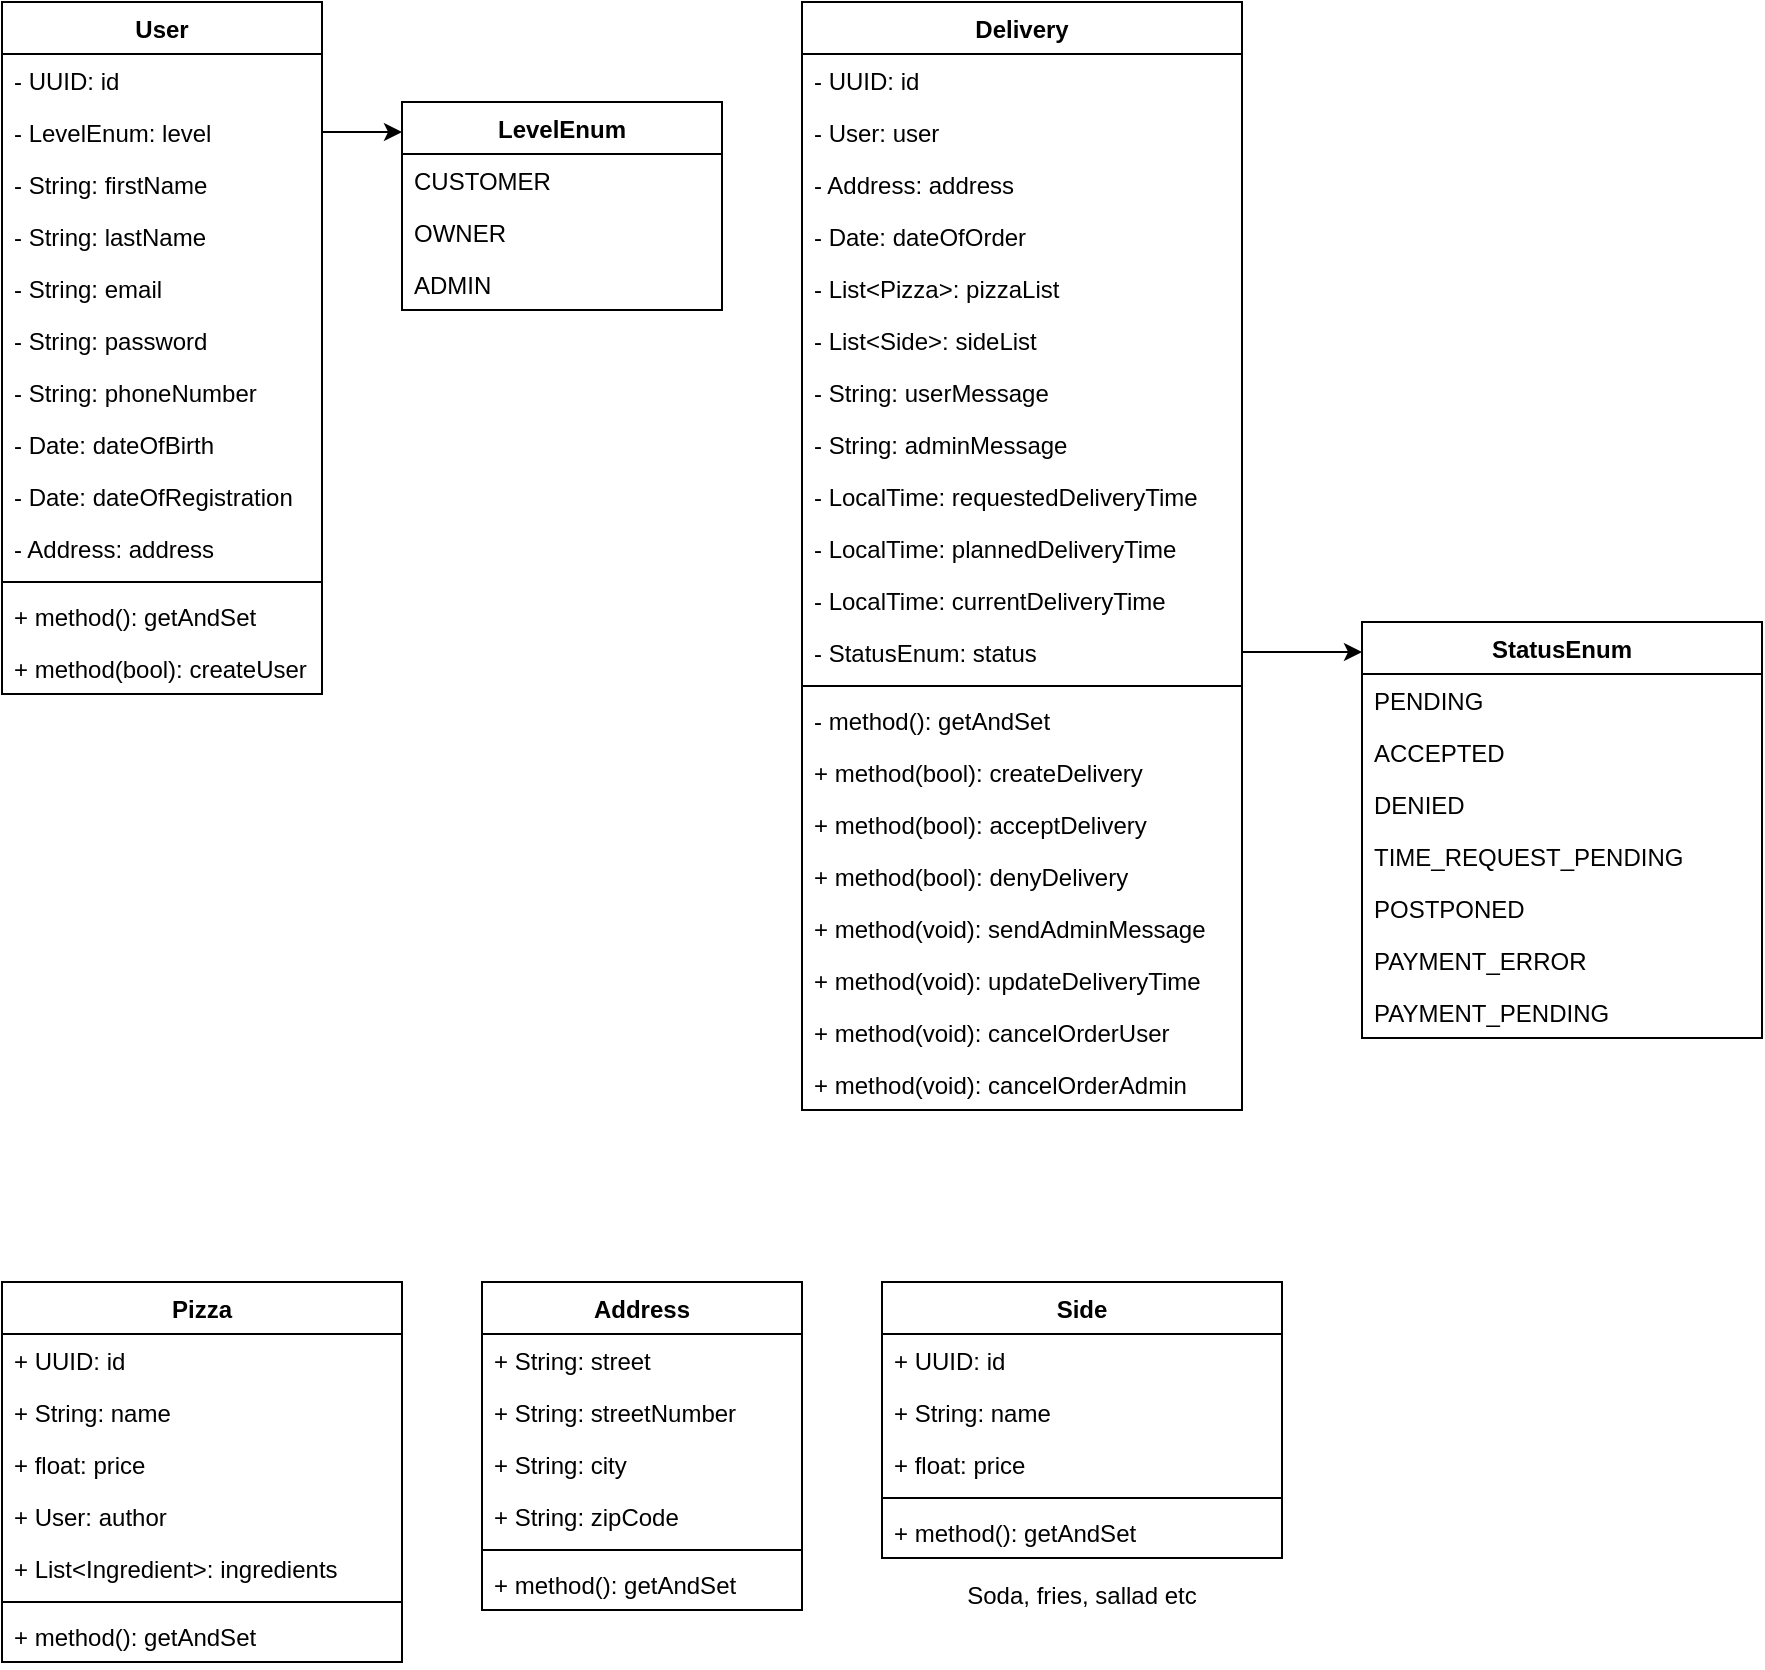 <mxfile version="14.0.1" type="github">
  <diagram id="C5RBs43oDa-KdzZeNtuy" name="Page-1">
    <mxGraphModel dx="1185" dy="588" grid="1" gridSize="10" guides="1" tooltips="1" connect="1" arrows="1" fold="1" page="1" pageScale="1" pageWidth="4681" pageHeight="3300" math="0" shadow="0">
      <root>
        <mxCell id="WIyWlLk6GJQsqaUBKTNV-0" />
        <mxCell id="WIyWlLk6GJQsqaUBKTNV-1" parent="WIyWlLk6GJQsqaUBKTNV-0" />
        <mxCell id="FCMdOEFJJCt2DHpT2JPo-0" value="User" style="swimlane;fontStyle=1;align=center;verticalAlign=top;childLayout=stackLayout;horizontal=1;startSize=26;horizontalStack=0;resizeParent=1;resizeParentMax=0;resizeLast=0;collapsible=1;marginBottom=0;" parent="WIyWlLk6GJQsqaUBKTNV-1" vertex="1">
          <mxGeometry x="160" y="120" width="160" height="346" as="geometry" />
        </mxCell>
        <mxCell id="FCMdOEFJJCt2DHpT2JPo-1" value="- UUID: id&#xa;" style="text;strokeColor=none;fillColor=none;align=left;verticalAlign=top;spacingLeft=4;spacingRight=4;overflow=hidden;rotatable=0;points=[[0,0.5],[1,0.5]];portConstraint=eastwest;" parent="FCMdOEFJJCt2DHpT2JPo-0" vertex="1">
          <mxGeometry y="26" width="160" height="26" as="geometry" />
        </mxCell>
        <mxCell id="FCMdOEFJJCt2DHpT2JPo-34" value="- LevelEnum: level&#xa;" style="text;strokeColor=none;fillColor=none;align=left;verticalAlign=top;spacingLeft=4;spacingRight=4;overflow=hidden;rotatable=0;points=[[0,0.5],[1,0.5]];portConstraint=eastwest;" parent="FCMdOEFJJCt2DHpT2JPo-0" vertex="1">
          <mxGeometry y="52" width="160" height="26" as="geometry" />
        </mxCell>
        <mxCell id="FCMdOEFJJCt2DHpT2JPo-6" value="- String: firstName" style="text;strokeColor=none;fillColor=none;align=left;verticalAlign=top;spacingLeft=4;spacingRight=4;overflow=hidden;rotatable=0;points=[[0,0.5],[1,0.5]];portConstraint=eastwest;" parent="FCMdOEFJJCt2DHpT2JPo-0" vertex="1">
          <mxGeometry y="78" width="160" height="26" as="geometry" />
        </mxCell>
        <mxCell id="FCMdOEFJJCt2DHpT2JPo-7" value="- String: lastName" style="text;strokeColor=none;fillColor=none;align=left;verticalAlign=top;spacingLeft=4;spacingRight=4;overflow=hidden;rotatable=0;points=[[0,0.5],[1,0.5]];portConstraint=eastwest;" parent="FCMdOEFJJCt2DHpT2JPo-0" vertex="1">
          <mxGeometry y="104" width="160" height="26" as="geometry" />
        </mxCell>
        <mxCell id="FCMdOEFJJCt2DHpT2JPo-8" value="- String: email&#xa;" style="text;strokeColor=none;fillColor=none;align=left;verticalAlign=top;spacingLeft=4;spacingRight=4;overflow=hidden;rotatable=0;points=[[0,0.5],[1,0.5]];portConstraint=eastwest;" parent="FCMdOEFJJCt2DHpT2JPo-0" vertex="1">
          <mxGeometry y="130" width="160" height="26" as="geometry" />
        </mxCell>
        <mxCell id="FCMdOEFJJCt2DHpT2JPo-9" value="- String: password" style="text;strokeColor=none;fillColor=none;align=left;verticalAlign=top;spacingLeft=4;spacingRight=4;overflow=hidden;rotatable=0;points=[[0,0.5],[1,0.5]];portConstraint=eastwest;" parent="FCMdOEFJJCt2DHpT2JPo-0" vertex="1">
          <mxGeometry y="156" width="160" height="26" as="geometry" />
        </mxCell>
        <mxCell id="FCMdOEFJJCt2DHpT2JPo-10" value="- String: phoneNumber&#xa;" style="text;strokeColor=none;fillColor=none;align=left;verticalAlign=top;spacingLeft=4;spacingRight=4;overflow=hidden;rotatable=0;points=[[0,0.5],[1,0.5]];portConstraint=eastwest;" parent="FCMdOEFJJCt2DHpT2JPo-0" vertex="1">
          <mxGeometry y="182" width="160" height="26" as="geometry" />
        </mxCell>
        <mxCell id="FCMdOEFJJCt2DHpT2JPo-13" value="- Date: dateOfBirth&#xa;" style="text;strokeColor=none;fillColor=none;align=left;verticalAlign=top;spacingLeft=4;spacingRight=4;overflow=hidden;rotatable=0;points=[[0,0.5],[1,0.5]];portConstraint=eastwest;" parent="FCMdOEFJJCt2DHpT2JPo-0" vertex="1">
          <mxGeometry y="208" width="160" height="26" as="geometry" />
        </mxCell>
        <mxCell id="FCMdOEFJJCt2DHpT2JPo-14" value="- Date: dateOfRegistration&#xa;" style="text;strokeColor=none;fillColor=none;align=left;verticalAlign=top;spacingLeft=4;spacingRight=4;overflow=hidden;rotatable=0;points=[[0,0.5],[1,0.5]];portConstraint=eastwest;" parent="FCMdOEFJJCt2DHpT2JPo-0" vertex="1">
          <mxGeometry y="234" width="160" height="26" as="geometry" />
        </mxCell>
        <mxCell id="FCMdOEFJJCt2DHpT2JPo-15" value="- Address: address&#xa;" style="text;strokeColor=none;fillColor=none;align=left;verticalAlign=top;spacingLeft=4;spacingRight=4;overflow=hidden;rotatable=0;points=[[0,0.5],[1,0.5]];portConstraint=eastwest;" parent="FCMdOEFJJCt2DHpT2JPo-0" vertex="1">
          <mxGeometry y="260" width="160" height="26" as="geometry" />
        </mxCell>
        <mxCell id="FCMdOEFJJCt2DHpT2JPo-2" value="" style="line;strokeWidth=1;fillColor=none;align=left;verticalAlign=middle;spacingTop=-1;spacingLeft=3;spacingRight=3;rotatable=0;labelPosition=right;points=[];portConstraint=eastwest;" parent="FCMdOEFJJCt2DHpT2JPo-0" vertex="1">
          <mxGeometry y="286" width="160" height="8" as="geometry" />
        </mxCell>
        <mxCell id="FCMdOEFJJCt2DHpT2JPo-17" value="+ method(): getAndSet&#xa;" style="text;strokeColor=none;fillColor=none;align=left;verticalAlign=top;spacingLeft=4;spacingRight=4;overflow=hidden;rotatable=0;points=[[0,0.5],[1,0.5]];portConstraint=eastwest;" parent="FCMdOEFJJCt2DHpT2JPo-0" vertex="1">
          <mxGeometry y="294" width="160" height="26" as="geometry" />
        </mxCell>
        <mxCell id="Oqp4G_38zjIBeIka-5RW-20" value="+ method(bool): createUser" style="text;strokeColor=none;fillColor=none;align=left;verticalAlign=top;spacingLeft=4;spacingRight=4;overflow=hidden;rotatable=0;points=[[0,0.5],[1,0.5]];portConstraint=eastwest;" vertex="1" parent="FCMdOEFJJCt2DHpT2JPo-0">
          <mxGeometry y="320" width="160" height="26" as="geometry" />
        </mxCell>
        <mxCell id="FCMdOEFJJCt2DHpT2JPo-19" value="Pizza" style="swimlane;fontStyle=1;align=center;verticalAlign=top;childLayout=stackLayout;horizontal=1;startSize=26;horizontalStack=0;resizeParent=1;resizeParentMax=0;resizeLast=0;collapsible=1;marginBottom=0;" parent="WIyWlLk6GJQsqaUBKTNV-1" vertex="1">
          <mxGeometry x="160" y="760" width="200" height="190" as="geometry" />
        </mxCell>
        <mxCell id="FCMdOEFJJCt2DHpT2JPo-20" value="+ UUID: id&#xa;" style="text;strokeColor=none;fillColor=none;align=left;verticalAlign=top;spacingLeft=4;spacingRight=4;overflow=hidden;rotatable=0;points=[[0,0.5],[1,0.5]];portConstraint=eastwest;" parent="FCMdOEFJJCt2DHpT2JPo-19" vertex="1">
          <mxGeometry y="26" width="200" height="26" as="geometry" />
        </mxCell>
        <mxCell id="FCMdOEFJJCt2DHpT2JPo-21" value="+ String: name" style="text;strokeColor=none;fillColor=none;align=left;verticalAlign=top;spacingLeft=4;spacingRight=4;overflow=hidden;rotatable=0;points=[[0,0.5],[1,0.5]];portConstraint=eastwest;" parent="FCMdOEFJJCt2DHpT2JPo-19" vertex="1">
          <mxGeometry y="52" width="200" height="26" as="geometry" />
        </mxCell>
        <mxCell id="FCMdOEFJJCt2DHpT2JPo-22" value="+ float: price" style="text;strokeColor=none;fillColor=none;align=left;verticalAlign=top;spacingLeft=4;spacingRight=4;overflow=hidden;rotatable=0;points=[[0,0.5],[1,0.5]];portConstraint=eastwest;" parent="FCMdOEFJJCt2DHpT2JPo-19" vertex="1">
          <mxGeometry y="78" width="200" height="26" as="geometry" />
        </mxCell>
        <mxCell id="FCMdOEFJJCt2DHpT2JPo-23" value="+ User: author&#xa;" style="text;strokeColor=none;fillColor=none;align=left;verticalAlign=top;spacingLeft=4;spacingRight=4;overflow=hidden;rotatable=0;points=[[0,0.5],[1,0.5]];portConstraint=eastwest;" parent="FCMdOEFJJCt2DHpT2JPo-19" vertex="1">
          <mxGeometry y="104" width="200" height="26" as="geometry" />
        </mxCell>
        <mxCell id="FCMdOEFJJCt2DHpT2JPo-25" value="+ List&lt;Ingredient&gt;: ingredients&#xa;" style="text;strokeColor=none;fillColor=none;align=left;verticalAlign=top;spacingLeft=4;spacingRight=4;overflow=hidden;rotatable=0;points=[[0,0.5],[1,0.5]];portConstraint=eastwest;" parent="FCMdOEFJJCt2DHpT2JPo-19" vertex="1">
          <mxGeometry y="130" width="200" height="26" as="geometry" />
        </mxCell>
        <mxCell id="FCMdOEFJJCt2DHpT2JPo-29" value="" style="line;strokeWidth=1;fillColor=none;align=left;verticalAlign=middle;spacingTop=-1;spacingLeft=3;spacingRight=3;rotatable=0;labelPosition=right;points=[];portConstraint=eastwest;" parent="FCMdOEFJJCt2DHpT2JPo-19" vertex="1">
          <mxGeometry y="156" width="200" height="8" as="geometry" />
        </mxCell>
        <mxCell id="FCMdOEFJJCt2DHpT2JPo-30" value="+ method(): getAndSet&#xa;" style="text;strokeColor=none;fillColor=none;align=left;verticalAlign=top;spacingLeft=4;spacingRight=4;overflow=hidden;rotatable=0;points=[[0,0.5],[1,0.5]];portConstraint=eastwest;" parent="FCMdOEFJJCt2DHpT2JPo-19" vertex="1">
          <mxGeometry y="164" width="200" height="26" as="geometry" />
        </mxCell>
        <mxCell id="FCMdOEFJJCt2DHpT2JPo-35" value="Address" style="swimlane;fontStyle=1;align=center;verticalAlign=top;childLayout=stackLayout;horizontal=1;startSize=26;horizontalStack=0;resizeParent=1;resizeParentMax=0;resizeLast=0;collapsible=1;marginBottom=0;" parent="WIyWlLk6GJQsqaUBKTNV-1" vertex="1">
          <mxGeometry x="400" y="760" width="160" height="164" as="geometry" />
        </mxCell>
        <mxCell id="FCMdOEFJJCt2DHpT2JPo-37" value="+ String: street" style="text;strokeColor=none;fillColor=none;align=left;verticalAlign=top;spacingLeft=4;spacingRight=4;overflow=hidden;rotatable=0;points=[[0,0.5],[1,0.5]];portConstraint=eastwest;" parent="FCMdOEFJJCt2DHpT2JPo-35" vertex="1">
          <mxGeometry y="26" width="160" height="26" as="geometry" />
        </mxCell>
        <mxCell id="FCMdOEFJJCt2DHpT2JPo-38" value="+ String: streetNumber" style="text;strokeColor=none;fillColor=none;align=left;verticalAlign=top;spacingLeft=4;spacingRight=4;overflow=hidden;rotatable=0;points=[[0,0.5],[1,0.5]];portConstraint=eastwest;" parent="FCMdOEFJJCt2DHpT2JPo-35" vertex="1">
          <mxGeometry y="52" width="160" height="26" as="geometry" />
        </mxCell>
        <mxCell id="FCMdOEFJJCt2DHpT2JPo-40" value="+ String: city&#xa;" style="text;strokeColor=none;fillColor=none;align=left;verticalAlign=top;spacingLeft=4;spacingRight=4;overflow=hidden;rotatable=0;points=[[0,0.5],[1,0.5]];portConstraint=eastwest;" parent="FCMdOEFJJCt2DHpT2JPo-35" vertex="1">
          <mxGeometry y="78" width="160" height="26" as="geometry" />
        </mxCell>
        <mxCell id="FCMdOEFJJCt2DHpT2JPo-41" value="+ String: zipCode&#xa;" style="text;strokeColor=none;fillColor=none;align=left;verticalAlign=top;spacingLeft=4;spacingRight=4;overflow=hidden;rotatable=0;points=[[0,0.5],[1,0.5]];portConstraint=eastwest;" parent="FCMdOEFJJCt2DHpT2JPo-35" vertex="1">
          <mxGeometry y="104" width="160" height="26" as="geometry" />
        </mxCell>
        <mxCell id="FCMdOEFJJCt2DHpT2JPo-44" value="" style="line;strokeWidth=1;fillColor=none;align=left;verticalAlign=middle;spacingTop=-1;spacingLeft=3;spacingRight=3;rotatable=0;labelPosition=right;points=[];portConstraint=eastwest;" parent="FCMdOEFJJCt2DHpT2JPo-35" vertex="1">
          <mxGeometry y="130" width="160" height="8" as="geometry" />
        </mxCell>
        <mxCell id="FCMdOEFJJCt2DHpT2JPo-45" value="+ method(): getAndSet&#xa;" style="text;strokeColor=none;fillColor=none;align=left;verticalAlign=top;spacingLeft=4;spacingRight=4;overflow=hidden;rotatable=0;points=[[0,0.5],[1,0.5]];portConstraint=eastwest;" parent="FCMdOEFJJCt2DHpT2JPo-35" vertex="1">
          <mxGeometry y="138" width="160" height="26" as="geometry" />
        </mxCell>
        <mxCell id="Oqp4G_38zjIBeIka-5RW-0" value="Delivery" style="swimlane;fontStyle=1;align=center;verticalAlign=top;childLayout=stackLayout;horizontal=1;startSize=26;horizontalStack=0;resizeParent=1;resizeParentMax=0;resizeLast=0;collapsible=1;marginBottom=0;" vertex="1" parent="WIyWlLk6GJQsqaUBKTNV-1">
          <mxGeometry x="560" y="120" width="220" height="554" as="geometry" />
        </mxCell>
        <mxCell id="Oqp4G_38zjIBeIka-5RW-1" value="- UUID: id&#xa;" style="text;strokeColor=none;fillColor=none;align=left;verticalAlign=top;spacingLeft=4;spacingRight=4;overflow=hidden;rotatable=0;points=[[0,0.5],[1,0.5]];portConstraint=eastwest;" vertex="1" parent="Oqp4G_38zjIBeIka-5RW-0">
          <mxGeometry y="26" width="220" height="26" as="geometry" />
        </mxCell>
        <mxCell id="Oqp4G_38zjIBeIka-5RW-3" value="- User: user" style="text;strokeColor=none;fillColor=none;align=left;verticalAlign=top;spacingLeft=4;spacingRight=4;overflow=hidden;rotatable=0;points=[[0,0.5],[1,0.5]];portConstraint=eastwest;" vertex="1" parent="Oqp4G_38zjIBeIka-5RW-0">
          <mxGeometry y="52" width="220" height="26" as="geometry" />
        </mxCell>
        <mxCell id="Oqp4G_38zjIBeIka-5RW-5" value="- Address: address" style="text;strokeColor=none;fillColor=none;align=left;verticalAlign=top;spacingLeft=4;spacingRight=4;overflow=hidden;rotatable=0;points=[[0,0.5],[1,0.5]];portConstraint=eastwest;" vertex="1" parent="Oqp4G_38zjIBeIka-5RW-0">
          <mxGeometry y="78" width="220" height="26" as="geometry" />
        </mxCell>
        <mxCell id="Oqp4G_38zjIBeIka-5RW-6" value="- Date: dateOfOrder" style="text;strokeColor=none;fillColor=none;align=left;verticalAlign=top;spacingLeft=4;spacingRight=4;overflow=hidden;rotatable=0;points=[[0,0.5],[1,0.5]];portConstraint=eastwest;" vertex="1" parent="Oqp4G_38zjIBeIka-5RW-0">
          <mxGeometry y="104" width="220" height="26" as="geometry" />
        </mxCell>
        <mxCell id="Oqp4G_38zjIBeIka-5RW-7" value="- List&lt;Pizza&gt;: pizzaList" style="text;strokeColor=none;fillColor=none;align=left;verticalAlign=top;spacingLeft=4;spacingRight=4;overflow=hidden;rotatable=0;points=[[0,0.5],[1,0.5]];portConstraint=eastwest;" vertex="1" parent="Oqp4G_38zjIBeIka-5RW-0">
          <mxGeometry y="130" width="220" height="26" as="geometry" />
        </mxCell>
        <mxCell id="Oqp4G_38zjIBeIka-5RW-8" value="- List&lt;Side&gt;: sideList" style="text;strokeColor=none;fillColor=none;align=left;verticalAlign=top;spacingLeft=4;spacingRight=4;overflow=hidden;rotatable=0;points=[[0,0.5],[1,0.5]];portConstraint=eastwest;" vertex="1" parent="Oqp4G_38zjIBeIka-5RW-0">
          <mxGeometry y="156" width="220" height="26" as="geometry" />
        </mxCell>
        <mxCell id="Oqp4G_38zjIBeIka-5RW-9" value="- String: userMessage" style="text;strokeColor=none;fillColor=none;align=left;verticalAlign=top;spacingLeft=4;spacingRight=4;overflow=hidden;rotatable=0;points=[[0,0.5],[1,0.5]];portConstraint=eastwest;" vertex="1" parent="Oqp4G_38zjIBeIka-5RW-0">
          <mxGeometry y="182" width="220" height="26" as="geometry" />
        </mxCell>
        <mxCell id="Oqp4G_38zjIBeIka-5RW-10" value="- String: adminMessage" style="text;strokeColor=none;fillColor=none;align=left;verticalAlign=top;spacingLeft=4;spacingRight=4;overflow=hidden;rotatable=0;points=[[0,0.5],[1,0.5]];portConstraint=eastwest;" vertex="1" parent="Oqp4G_38zjIBeIka-5RW-0">
          <mxGeometry y="208" width="220" height="26" as="geometry" />
        </mxCell>
        <mxCell id="Oqp4G_38zjIBeIka-5RW-22" value="- LocalTime: requestedDeliveryTime" style="text;strokeColor=none;fillColor=none;align=left;verticalAlign=top;spacingLeft=4;spacingRight=4;overflow=hidden;rotatable=0;points=[[0,0.5],[1,0.5]];portConstraint=eastwest;" vertex="1" parent="Oqp4G_38zjIBeIka-5RW-0">
          <mxGeometry y="234" width="220" height="26" as="geometry" />
        </mxCell>
        <mxCell id="Oqp4G_38zjIBeIka-5RW-14" value="- LocalTime: plannedDeliveryTime" style="text;strokeColor=none;fillColor=none;align=left;verticalAlign=top;spacingLeft=4;spacingRight=4;overflow=hidden;rotatable=0;points=[[0,0.5],[1,0.5]];portConstraint=eastwest;" vertex="1" parent="Oqp4G_38zjIBeIka-5RW-0">
          <mxGeometry y="260" width="220" height="26" as="geometry" />
        </mxCell>
        <mxCell id="Oqp4G_38zjIBeIka-5RW-15" value="- LocalTime: currentDeliveryTime" style="text;strokeColor=none;fillColor=none;align=left;verticalAlign=top;spacingLeft=4;spacingRight=4;overflow=hidden;rotatable=0;points=[[0,0.5],[1,0.5]];portConstraint=eastwest;" vertex="1" parent="Oqp4G_38zjIBeIka-5RW-0">
          <mxGeometry y="286" width="220" height="26" as="geometry" />
        </mxCell>
        <mxCell id="Oqp4G_38zjIBeIka-5RW-17" value="- StatusEnum: status" style="text;strokeColor=none;fillColor=none;align=left;verticalAlign=top;spacingLeft=4;spacingRight=4;overflow=hidden;rotatable=0;points=[[0,0.5],[1,0.5]];portConstraint=eastwest;" vertex="1" parent="Oqp4G_38zjIBeIka-5RW-0">
          <mxGeometry y="312" width="220" height="26" as="geometry" />
        </mxCell>
        <mxCell id="Oqp4G_38zjIBeIka-5RW-11" value="" style="line;strokeWidth=1;fillColor=none;align=left;verticalAlign=middle;spacingTop=-1;spacingLeft=3;spacingRight=3;rotatable=0;labelPosition=right;points=[];portConstraint=eastwest;" vertex="1" parent="Oqp4G_38zjIBeIka-5RW-0">
          <mxGeometry y="338" width="220" height="8" as="geometry" />
        </mxCell>
        <mxCell id="Oqp4G_38zjIBeIka-5RW-12" value="- method(): getAndSet&#xa;" style="text;strokeColor=none;fillColor=none;align=left;verticalAlign=top;spacingLeft=4;spacingRight=4;overflow=hidden;rotatable=0;points=[[0,0.5],[1,0.5]];portConstraint=eastwest;" vertex="1" parent="Oqp4G_38zjIBeIka-5RW-0">
          <mxGeometry y="346" width="220" height="26" as="geometry" />
        </mxCell>
        <mxCell id="Oqp4G_38zjIBeIka-5RW-21" value="+ method(bool): createDelivery&#xa;" style="text;strokeColor=none;fillColor=none;align=left;verticalAlign=top;spacingLeft=4;spacingRight=4;overflow=hidden;rotatable=0;points=[[0,0.5],[1,0.5]];portConstraint=eastwest;" vertex="1" parent="Oqp4G_38zjIBeIka-5RW-0">
          <mxGeometry y="372" width="220" height="26" as="geometry" />
        </mxCell>
        <mxCell id="Oqp4G_38zjIBeIka-5RW-54" value="+ method(bool): acceptDelivery&#xa;" style="text;strokeColor=none;fillColor=none;align=left;verticalAlign=top;spacingLeft=4;spacingRight=4;overflow=hidden;rotatable=0;points=[[0,0.5],[1,0.5]];portConstraint=eastwest;" vertex="1" parent="Oqp4G_38zjIBeIka-5RW-0">
          <mxGeometry y="398" width="220" height="26" as="geometry" />
        </mxCell>
        <mxCell id="Oqp4G_38zjIBeIka-5RW-55" value="+ method(bool): denyDelivery&#xa;" style="text;strokeColor=none;fillColor=none;align=left;verticalAlign=top;spacingLeft=4;spacingRight=4;overflow=hidden;rotatable=0;points=[[0,0.5],[1,0.5]];portConstraint=eastwest;" vertex="1" parent="Oqp4G_38zjIBeIka-5RW-0">
          <mxGeometry y="424" width="220" height="26" as="geometry" />
        </mxCell>
        <mxCell id="Oqp4G_38zjIBeIka-5RW-13" value="+ method(void): sendAdminMessage" style="text;strokeColor=none;fillColor=none;align=left;verticalAlign=top;spacingLeft=4;spacingRight=4;overflow=hidden;rotatable=0;points=[[0,0.5],[1,0.5]];portConstraint=eastwest;" vertex="1" parent="Oqp4G_38zjIBeIka-5RW-0">
          <mxGeometry y="450" width="220" height="26" as="geometry" />
        </mxCell>
        <mxCell id="Oqp4G_38zjIBeIka-5RW-16" value="+ method(void): updateDeliveryTime" style="text;strokeColor=none;fillColor=none;align=left;verticalAlign=top;spacingLeft=4;spacingRight=4;overflow=hidden;rotatable=0;points=[[0,0.5],[1,0.5]];portConstraint=eastwest;" vertex="1" parent="Oqp4G_38zjIBeIka-5RW-0">
          <mxGeometry y="476" width="220" height="26" as="geometry" />
        </mxCell>
        <mxCell id="Oqp4G_38zjIBeIka-5RW-18" value="+ method(void): cancelOrderUser" style="text;strokeColor=none;fillColor=none;align=left;verticalAlign=top;spacingLeft=4;spacingRight=4;overflow=hidden;rotatable=0;points=[[0,0.5],[1,0.5]];portConstraint=eastwest;" vertex="1" parent="Oqp4G_38zjIBeIka-5RW-0">
          <mxGeometry y="502" width="220" height="26" as="geometry" />
        </mxCell>
        <mxCell id="Oqp4G_38zjIBeIka-5RW-19" value="+ method(void): cancelOrderAdmin" style="text;strokeColor=none;fillColor=none;align=left;verticalAlign=top;spacingLeft=4;spacingRight=4;overflow=hidden;rotatable=0;points=[[0,0.5],[1,0.5]];portConstraint=eastwest;" vertex="1" parent="Oqp4G_38zjIBeIka-5RW-0">
          <mxGeometry y="528" width="220" height="26" as="geometry" />
        </mxCell>
        <mxCell id="Oqp4G_38zjIBeIka-5RW-23" style="edgeStyle=orthogonalEdgeStyle;rounded=0;orthogonalLoop=1;jettySize=auto;html=1;" edge="1" parent="WIyWlLk6GJQsqaUBKTNV-1" source="FCMdOEFJJCt2DHpT2JPo-34">
          <mxGeometry relative="1" as="geometry">
            <mxPoint x="360" y="185" as="targetPoint" />
          </mxGeometry>
        </mxCell>
        <mxCell id="Oqp4G_38zjIBeIka-5RW-24" value="LevelEnum" style="swimlane;fontStyle=1;align=center;verticalAlign=top;childLayout=stackLayout;horizontal=1;startSize=26;horizontalStack=0;resizeParent=1;resizeParentMax=0;resizeLast=0;collapsible=1;marginBottom=0;" vertex="1" parent="WIyWlLk6GJQsqaUBKTNV-1">
          <mxGeometry x="360" y="170" width="160" height="104" as="geometry" />
        </mxCell>
        <mxCell id="Oqp4G_38zjIBeIka-5RW-25" value="CUSTOMER" style="text;strokeColor=none;fillColor=none;align=left;verticalAlign=top;spacingLeft=4;spacingRight=4;overflow=hidden;rotatable=0;points=[[0,0.5],[1,0.5]];portConstraint=eastwest;" vertex="1" parent="Oqp4G_38zjIBeIka-5RW-24">
          <mxGeometry y="26" width="160" height="26" as="geometry" />
        </mxCell>
        <mxCell id="Oqp4G_38zjIBeIka-5RW-26" value="OWNER" style="text;strokeColor=none;fillColor=none;align=left;verticalAlign=top;spacingLeft=4;spacingRight=4;overflow=hidden;rotatable=0;points=[[0,0.5],[1,0.5]];portConstraint=eastwest;" vertex="1" parent="Oqp4G_38zjIBeIka-5RW-24">
          <mxGeometry y="52" width="160" height="26" as="geometry" />
        </mxCell>
        <mxCell id="Oqp4G_38zjIBeIka-5RW-27" value="ADMIN" style="text;strokeColor=none;fillColor=none;align=left;verticalAlign=top;spacingLeft=4;spacingRight=4;overflow=hidden;rotatable=0;points=[[0,0.5],[1,0.5]];portConstraint=eastwest;" vertex="1" parent="Oqp4G_38zjIBeIka-5RW-24">
          <mxGeometry y="78" width="160" height="26" as="geometry" />
        </mxCell>
        <mxCell id="Oqp4G_38zjIBeIka-5RW-31" style="edgeStyle=orthogonalEdgeStyle;rounded=0;orthogonalLoop=1;jettySize=auto;html=1;" edge="1" parent="WIyWlLk6GJQsqaUBKTNV-1" source="Oqp4G_38zjIBeIka-5RW-17">
          <mxGeometry relative="1" as="geometry">
            <mxPoint x="840" y="445" as="targetPoint" />
          </mxGeometry>
        </mxCell>
        <mxCell id="Oqp4G_38zjIBeIka-5RW-32" value="StatusEnum" style="swimlane;fontStyle=1;align=center;verticalAlign=top;childLayout=stackLayout;horizontal=1;startSize=26;horizontalStack=0;resizeParent=1;resizeParentMax=0;resizeLast=0;collapsible=1;marginBottom=0;" vertex="1" parent="WIyWlLk6GJQsqaUBKTNV-1">
          <mxGeometry x="840" y="430" width="200" height="208" as="geometry" />
        </mxCell>
        <mxCell id="Oqp4G_38zjIBeIka-5RW-33" value="PENDING" style="text;strokeColor=none;fillColor=none;align=left;verticalAlign=top;spacingLeft=4;spacingRight=4;overflow=hidden;rotatable=0;points=[[0,0.5],[1,0.5]];portConstraint=eastwest;" vertex="1" parent="Oqp4G_38zjIBeIka-5RW-32">
          <mxGeometry y="26" width="200" height="26" as="geometry" />
        </mxCell>
        <mxCell id="Oqp4G_38zjIBeIka-5RW-34" value="ACCEPTED" style="text;strokeColor=none;fillColor=none;align=left;verticalAlign=top;spacingLeft=4;spacingRight=4;overflow=hidden;rotatable=0;points=[[0,0.5],[1,0.5]];portConstraint=eastwest;" vertex="1" parent="Oqp4G_38zjIBeIka-5RW-32">
          <mxGeometry y="52" width="200" height="26" as="geometry" />
        </mxCell>
        <mxCell id="Oqp4G_38zjIBeIka-5RW-35" value="DENIED" style="text;strokeColor=none;fillColor=none;align=left;verticalAlign=top;spacingLeft=4;spacingRight=4;overflow=hidden;rotatable=0;points=[[0,0.5],[1,0.5]];portConstraint=eastwest;" vertex="1" parent="Oqp4G_38zjIBeIka-5RW-32">
          <mxGeometry y="78" width="200" height="26" as="geometry" />
        </mxCell>
        <mxCell id="Oqp4G_38zjIBeIka-5RW-53" value="TIME_REQUEST_PENDING" style="text;strokeColor=none;fillColor=none;align=left;verticalAlign=top;spacingLeft=4;spacingRight=4;overflow=hidden;rotatable=0;points=[[0,0.5],[1,0.5]];portConstraint=eastwest;" vertex="1" parent="Oqp4G_38zjIBeIka-5RW-32">
          <mxGeometry y="104" width="200" height="26" as="geometry" />
        </mxCell>
        <mxCell id="Oqp4G_38zjIBeIka-5RW-36" value="POSTPONED" style="text;strokeColor=none;fillColor=none;align=left;verticalAlign=top;spacingLeft=4;spacingRight=4;overflow=hidden;rotatable=0;points=[[0,0.5],[1,0.5]];portConstraint=eastwest;" vertex="1" parent="Oqp4G_38zjIBeIka-5RW-32">
          <mxGeometry y="130" width="200" height="26" as="geometry" />
        </mxCell>
        <mxCell id="Oqp4G_38zjIBeIka-5RW-37" value="PAYMENT_ERROR" style="text;strokeColor=none;fillColor=none;align=left;verticalAlign=top;spacingLeft=4;spacingRight=4;overflow=hidden;rotatable=0;points=[[0,0.5],[1,0.5]];portConstraint=eastwest;" vertex="1" parent="Oqp4G_38zjIBeIka-5RW-32">
          <mxGeometry y="156" width="200" height="26" as="geometry" />
        </mxCell>
        <mxCell id="Oqp4G_38zjIBeIka-5RW-52" value="PAYMENT_PENDING" style="text;strokeColor=none;fillColor=none;align=left;verticalAlign=top;spacingLeft=4;spacingRight=4;overflow=hidden;rotatable=0;points=[[0,0.5],[1,0.5]];portConstraint=eastwest;" vertex="1" parent="Oqp4G_38zjIBeIka-5RW-32">
          <mxGeometry y="182" width="200" height="26" as="geometry" />
        </mxCell>
        <mxCell id="Oqp4G_38zjIBeIka-5RW-40" value="Side" style="swimlane;fontStyle=1;align=center;verticalAlign=top;childLayout=stackLayout;horizontal=1;startSize=26;horizontalStack=0;resizeParent=1;resizeParentMax=0;resizeLast=0;collapsible=1;marginBottom=0;" vertex="1" parent="WIyWlLk6GJQsqaUBKTNV-1">
          <mxGeometry x="600" y="760" width="200" height="138" as="geometry" />
        </mxCell>
        <mxCell id="Oqp4G_38zjIBeIka-5RW-41" value="+ UUID: id&#xa;" style="text;strokeColor=none;fillColor=none;align=left;verticalAlign=top;spacingLeft=4;spacingRight=4;overflow=hidden;rotatable=0;points=[[0,0.5],[1,0.5]];portConstraint=eastwest;" vertex="1" parent="Oqp4G_38zjIBeIka-5RW-40">
          <mxGeometry y="26" width="200" height="26" as="geometry" />
        </mxCell>
        <mxCell id="Oqp4G_38zjIBeIka-5RW-42" value="+ String: name" style="text;strokeColor=none;fillColor=none;align=left;verticalAlign=top;spacingLeft=4;spacingRight=4;overflow=hidden;rotatable=0;points=[[0,0.5],[1,0.5]];portConstraint=eastwest;" vertex="1" parent="Oqp4G_38zjIBeIka-5RW-40">
          <mxGeometry y="52" width="200" height="26" as="geometry" />
        </mxCell>
        <mxCell id="Oqp4G_38zjIBeIka-5RW-43" value="+ float: price" style="text;strokeColor=none;fillColor=none;align=left;verticalAlign=top;spacingLeft=4;spacingRight=4;overflow=hidden;rotatable=0;points=[[0,0.5],[1,0.5]];portConstraint=eastwest;" vertex="1" parent="Oqp4G_38zjIBeIka-5RW-40">
          <mxGeometry y="78" width="200" height="26" as="geometry" />
        </mxCell>
        <mxCell id="Oqp4G_38zjIBeIka-5RW-46" value="" style="line;strokeWidth=1;fillColor=none;align=left;verticalAlign=middle;spacingTop=-1;spacingLeft=3;spacingRight=3;rotatable=0;labelPosition=right;points=[];portConstraint=eastwest;" vertex="1" parent="Oqp4G_38zjIBeIka-5RW-40">
          <mxGeometry y="104" width="200" height="8" as="geometry" />
        </mxCell>
        <mxCell id="Oqp4G_38zjIBeIka-5RW-47" value="+ method(): getAndSet&#xa;" style="text;strokeColor=none;fillColor=none;align=left;verticalAlign=top;spacingLeft=4;spacingRight=4;overflow=hidden;rotatable=0;points=[[0,0.5],[1,0.5]];portConstraint=eastwest;" vertex="1" parent="Oqp4G_38zjIBeIka-5RW-40">
          <mxGeometry y="112" width="200" height="26" as="geometry" />
        </mxCell>
        <mxCell id="Oqp4G_38zjIBeIka-5RW-51" value="Soda, fries, sallad etc" style="text;html=1;strokeColor=none;fillColor=none;align=center;verticalAlign=middle;whiteSpace=wrap;rounded=0;" vertex="1" parent="WIyWlLk6GJQsqaUBKTNV-1">
          <mxGeometry x="600" y="884" width="200" height="66" as="geometry" />
        </mxCell>
      </root>
    </mxGraphModel>
  </diagram>
</mxfile>
